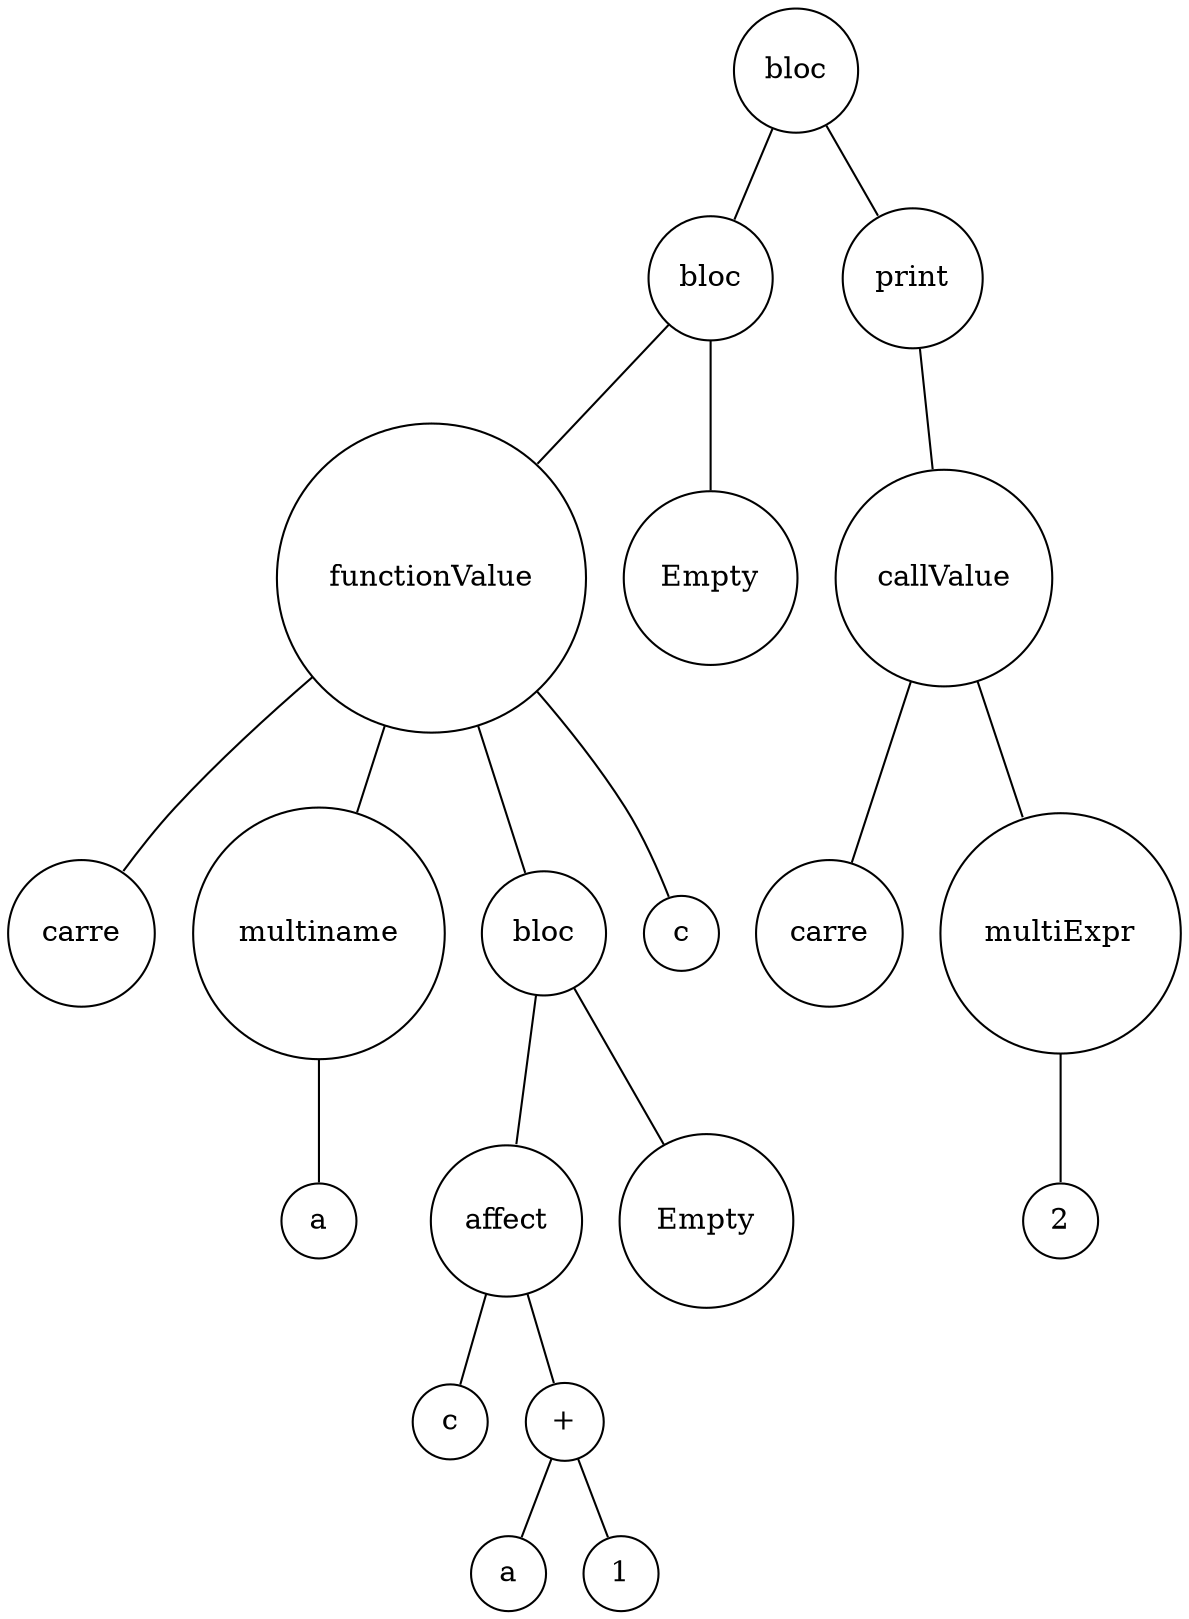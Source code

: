 digraph {
	node [shape=circle]
	"9c36fcaa-4de1-4cfc-ae7b-3bd922f54cae" [label=bloc]
	"27685201-d425-4d3e-9241-760f521b60b6" [label=bloc]
	"bc1d95d1-7c9d-4ee6-81b3-57473775fb69" [label=functionValue]
	"dc91fdd7-49c3-45e2-bad4-601dca87c314" [label=carre]
	"bc1d95d1-7c9d-4ee6-81b3-57473775fb69" -> "dc91fdd7-49c3-45e2-bad4-601dca87c314" [arrowsize=0]
	"972f10ca-9445-494f-b88e-ca3d78207920" [label=multiname]
	"c5de9139-25e6-48d1-89fb-ef70954de701" [label=a]
	"972f10ca-9445-494f-b88e-ca3d78207920" -> "c5de9139-25e6-48d1-89fb-ef70954de701" [arrowsize=0]
	"bc1d95d1-7c9d-4ee6-81b3-57473775fb69" -> "972f10ca-9445-494f-b88e-ca3d78207920" [arrowsize=0]
	"87dcb5fd-2425-4315-b5a4-b5e5866dbfa5" [label=bloc]
	"22719b0a-e8d6-475c-95ba-ff5ff6df31a6" [label=affect]
	"9712ce58-116f-48c8-8448-2127e1756dd9" [label=c]
	"22719b0a-e8d6-475c-95ba-ff5ff6df31a6" -> "9712ce58-116f-48c8-8448-2127e1756dd9" [arrowsize=0]
	"cfdaffa2-1bbf-4f14-baa2-2ca5d5c8bd03" [label="+"]
	"9f58e1e3-417d-4735-a02e-d321d5ee818d" [label=a]
	"cfdaffa2-1bbf-4f14-baa2-2ca5d5c8bd03" -> "9f58e1e3-417d-4735-a02e-d321d5ee818d" [arrowsize=0]
	"1455ceaa-8d5c-434c-b563-7a6a5c63733f" [label=1]
	"cfdaffa2-1bbf-4f14-baa2-2ca5d5c8bd03" -> "1455ceaa-8d5c-434c-b563-7a6a5c63733f" [arrowsize=0]
	"22719b0a-e8d6-475c-95ba-ff5ff6df31a6" -> "cfdaffa2-1bbf-4f14-baa2-2ca5d5c8bd03" [arrowsize=0]
	"87dcb5fd-2425-4315-b5a4-b5e5866dbfa5" -> "22719b0a-e8d6-475c-95ba-ff5ff6df31a6" [arrowsize=0]
	"c75f543e-8cc7-4d94-bd8c-381fad55b0bf" [label=Empty]
	"87dcb5fd-2425-4315-b5a4-b5e5866dbfa5" -> "c75f543e-8cc7-4d94-bd8c-381fad55b0bf" [arrowsize=0]
	"bc1d95d1-7c9d-4ee6-81b3-57473775fb69" -> "87dcb5fd-2425-4315-b5a4-b5e5866dbfa5" [arrowsize=0]
	"534f8349-426c-4fcb-9237-133e541ec1c2" [label=c]
	"bc1d95d1-7c9d-4ee6-81b3-57473775fb69" -> "534f8349-426c-4fcb-9237-133e541ec1c2" [arrowsize=0]
	"27685201-d425-4d3e-9241-760f521b60b6" -> "bc1d95d1-7c9d-4ee6-81b3-57473775fb69" [arrowsize=0]
	"57df5979-9112-49c6-8f1d-8ee3de4ff5d7" [label=Empty]
	"27685201-d425-4d3e-9241-760f521b60b6" -> "57df5979-9112-49c6-8f1d-8ee3de4ff5d7" [arrowsize=0]
	"9c36fcaa-4de1-4cfc-ae7b-3bd922f54cae" -> "27685201-d425-4d3e-9241-760f521b60b6" [arrowsize=0]
	"652c4eda-d106-4fcb-b043-46c429d8b72f" [label=print]
	"640afadb-02a5-4859-ad1e-5ef0e8b9f520" [label=callValue]
	"95e8dbdf-0175-4e2c-8eca-5b42339bbd74" [label=carre]
	"640afadb-02a5-4859-ad1e-5ef0e8b9f520" -> "95e8dbdf-0175-4e2c-8eca-5b42339bbd74" [arrowsize=0]
	"3278d62c-7ad6-41fc-a22d-ffd322342fc1" [label=multiExpr]
	"96b303f4-6ac5-42c4-af46-6af1afab129f" [label=2]
	"3278d62c-7ad6-41fc-a22d-ffd322342fc1" -> "96b303f4-6ac5-42c4-af46-6af1afab129f" [arrowsize=0]
	"640afadb-02a5-4859-ad1e-5ef0e8b9f520" -> "3278d62c-7ad6-41fc-a22d-ffd322342fc1" [arrowsize=0]
	"652c4eda-d106-4fcb-b043-46c429d8b72f" -> "640afadb-02a5-4859-ad1e-5ef0e8b9f520" [arrowsize=0]
	"9c36fcaa-4de1-4cfc-ae7b-3bd922f54cae" -> "652c4eda-d106-4fcb-b043-46c429d8b72f" [arrowsize=0]
}
